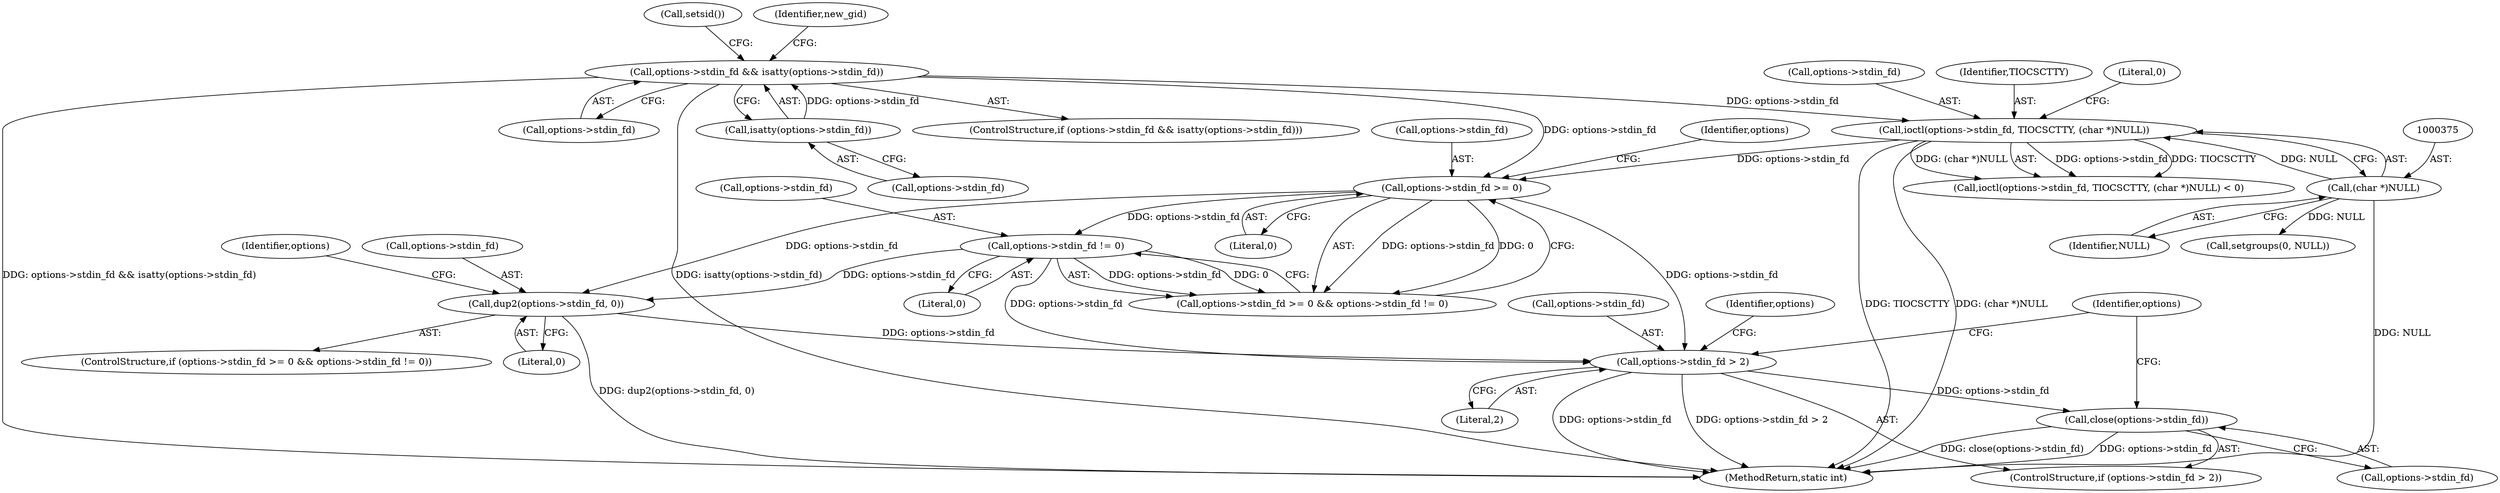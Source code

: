 digraph "0_lxc_5c3fcae78b63ac9dd56e36075903921bd9461f9e@API" {
"1000640" [label="(Call,options->stdin_fd > 2)"];
"1000595" [label="(Call,options->stdin_fd != 0)"];
"1000590" [label="(Call,options->stdin_fd >= 0)"];
"1000369" [label="(Call,ioctl(options->stdin_fd, TIOCSCTTY, (char *)NULL))"];
"1000345" [label="(Call,options->stdin_fd && isatty(options->stdin_fd))"];
"1000349" [label="(Call,isatty(options->stdin_fd))"];
"1000374" [label="(Call,(char *)NULL)"];
"1000600" [label="(Call,dup2(options->stdin_fd, 0))"];
"1000645" [label="(Call,close(options->stdin_fd))"];
"1000596" [label="(Call,options->stdin_fd)"];
"1000604" [label="(Literal,0)"];
"1000369" [label="(Call,ioctl(options->stdin_fd, TIOCSCTTY, (char *)NULL))"];
"1000350" [label="(Call,options->stdin_fd)"];
"1000594" [label="(Literal,0)"];
"1000597" [label="(Identifier,options)"];
"1000599" [label="(Literal,0)"];
"1000374" [label="(Call,(char *)NULL)"];
"1000349" [label="(Call,isatty(options->stdin_fd))"];
"1000591" [label="(Call,options->stdin_fd)"];
"1000609" [label="(Identifier,options)"];
"1000368" [label="(Call,ioctl(options->stdin_fd, TIOCSCTTY, (char *)NULL) < 0)"];
"1000646" [label="(Call,options->stdin_fd)"];
"1000345" [label="(Call,options->stdin_fd && isatty(options->stdin_fd))"];
"1000356" [label="(Call,setsid())"];
"1000402" [label="(Call,setgroups(0, NULL))"];
"1000639" [label="(ControlStructure,if (options->stdin_fd > 2))"];
"1000589" [label="(Call,options->stdin_fd >= 0 && options->stdin_fd != 0)"];
"1000390" [label="(Identifier,new_gid)"];
"1000346" [label="(Call,options->stdin_fd)"];
"1000645" [label="(Call,close(options->stdin_fd))"];
"1000588" [label="(ControlStructure,if (options->stdin_fd >= 0 && options->stdin_fd != 0))"];
"1000595" [label="(Call,options->stdin_fd != 0)"];
"1000641" [label="(Call,options->stdin_fd)"];
"1000370" [label="(Call,options->stdin_fd)"];
"1000373" [label="(Identifier,TIOCSCTTY)"];
"1000376" [label="(Identifier,NULL)"];
"1000344" [label="(ControlStructure,if (options->stdin_fd && isatty(options->stdin_fd)))"];
"1000647" [label="(Identifier,options)"];
"1000640" [label="(Call,options->stdin_fd > 2)"];
"1000652" [label="(Identifier,options)"];
"1000377" [label="(Literal,0)"];
"1000644" [label="(Literal,2)"];
"1000590" [label="(Call,options->stdin_fd >= 0)"];
"1000600" [label="(Call,dup2(options->stdin_fd, 0))"];
"1000601" [label="(Call,options->stdin_fd)"];
"1000711" [label="(MethodReturn,static int)"];
"1000640" -> "1000639"  [label="AST: "];
"1000640" -> "1000644"  [label="CFG: "];
"1000641" -> "1000640"  [label="AST: "];
"1000644" -> "1000640"  [label="AST: "];
"1000647" -> "1000640"  [label="CFG: "];
"1000652" -> "1000640"  [label="CFG: "];
"1000640" -> "1000711"  [label="DDG: options->stdin_fd"];
"1000640" -> "1000711"  [label="DDG: options->stdin_fd > 2"];
"1000595" -> "1000640"  [label="DDG: options->stdin_fd"];
"1000590" -> "1000640"  [label="DDG: options->stdin_fd"];
"1000600" -> "1000640"  [label="DDG: options->stdin_fd"];
"1000640" -> "1000645"  [label="DDG: options->stdin_fd"];
"1000595" -> "1000589"  [label="AST: "];
"1000595" -> "1000599"  [label="CFG: "];
"1000596" -> "1000595"  [label="AST: "];
"1000599" -> "1000595"  [label="AST: "];
"1000589" -> "1000595"  [label="CFG: "];
"1000595" -> "1000589"  [label="DDG: options->stdin_fd"];
"1000595" -> "1000589"  [label="DDG: 0"];
"1000590" -> "1000595"  [label="DDG: options->stdin_fd"];
"1000595" -> "1000600"  [label="DDG: options->stdin_fd"];
"1000590" -> "1000589"  [label="AST: "];
"1000590" -> "1000594"  [label="CFG: "];
"1000591" -> "1000590"  [label="AST: "];
"1000594" -> "1000590"  [label="AST: "];
"1000597" -> "1000590"  [label="CFG: "];
"1000589" -> "1000590"  [label="CFG: "];
"1000590" -> "1000589"  [label="DDG: options->stdin_fd"];
"1000590" -> "1000589"  [label="DDG: 0"];
"1000369" -> "1000590"  [label="DDG: options->stdin_fd"];
"1000345" -> "1000590"  [label="DDG: options->stdin_fd"];
"1000590" -> "1000600"  [label="DDG: options->stdin_fd"];
"1000369" -> "1000368"  [label="AST: "];
"1000369" -> "1000374"  [label="CFG: "];
"1000370" -> "1000369"  [label="AST: "];
"1000373" -> "1000369"  [label="AST: "];
"1000374" -> "1000369"  [label="AST: "];
"1000377" -> "1000369"  [label="CFG: "];
"1000369" -> "1000711"  [label="DDG: TIOCSCTTY"];
"1000369" -> "1000711"  [label="DDG: (char *)NULL"];
"1000369" -> "1000368"  [label="DDG: options->stdin_fd"];
"1000369" -> "1000368"  [label="DDG: TIOCSCTTY"];
"1000369" -> "1000368"  [label="DDG: (char *)NULL"];
"1000345" -> "1000369"  [label="DDG: options->stdin_fd"];
"1000374" -> "1000369"  [label="DDG: NULL"];
"1000345" -> "1000344"  [label="AST: "];
"1000345" -> "1000346"  [label="CFG: "];
"1000345" -> "1000349"  [label="CFG: "];
"1000346" -> "1000345"  [label="AST: "];
"1000349" -> "1000345"  [label="AST: "];
"1000356" -> "1000345"  [label="CFG: "];
"1000390" -> "1000345"  [label="CFG: "];
"1000345" -> "1000711"  [label="DDG: isatty(options->stdin_fd)"];
"1000345" -> "1000711"  [label="DDG: options->stdin_fd && isatty(options->stdin_fd)"];
"1000349" -> "1000345"  [label="DDG: options->stdin_fd"];
"1000349" -> "1000350"  [label="CFG: "];
"1000350" -> "1000349"  [label="AST: "];
"1000374" -> "1000376"  [label="CFG: "];
"1000375" -> "1000374"  [label="AST: "];
"1000376" -> "1000374"  [label="AST: "];
"1000374" -> "1000711"  [label="DDG: NULL"];
"1000374" -> "1000402"  [label="DDG: NULL"];
"1000600" -> "1000588"  [label="AST: "];
"1000600" -> "1000604"  [label="CFG: "];
"1000601" -> "1000600"  [label="AST: "];
"1000604" -> "1000600"  [label="AST: "];
"1000609" -> "1000600"  [label="CFG: "];
"1000600" -> "1000711"  [label="DDG: dup2(options->stdin_fd, 0)"];
"1000645" -> "1000639"  [label="AST: "];
"1000645" -> "1000646"  [label="CFG: "];
"1000646" -> "1000645"  [label="AST: "];
"1000652" -> "1000645"  [label="CFG: "];
"1000645" -> "1000711"  [label="DDG: options->stdin_fd"];
"1000645" -> "1000711"  [label="DDG: close(options->stdin_fd)"];
}

